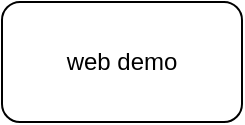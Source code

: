 <mxfile>
    <diagram id="bg_vsvz7dc-qfp2eWLY8" name="Page-1">
        <mxGraphModel dx="291" dy="424" grid="1" gridSize="10" guides="1" tooltips="1" connect="1" arrows="1" fold="1" page="0" pageScale="1" pageWidth="850" pageHeight="1100" math="0" shadow="0">
            <root>
                <mxCell id="0"/>
                <mxCell id="1" parent="0"/>
                <mxCell id="2" value="web demo" style="rounded=1;whiteSpace=wrap;html=1;" vertex="1" parent="1">
                    <mxGeometry x="480" y="170" width="120" height="60" as="geometry"/>
                </mxCell>
            </root>
        </mxGraphModel>
    </diagram>
</mxfile>